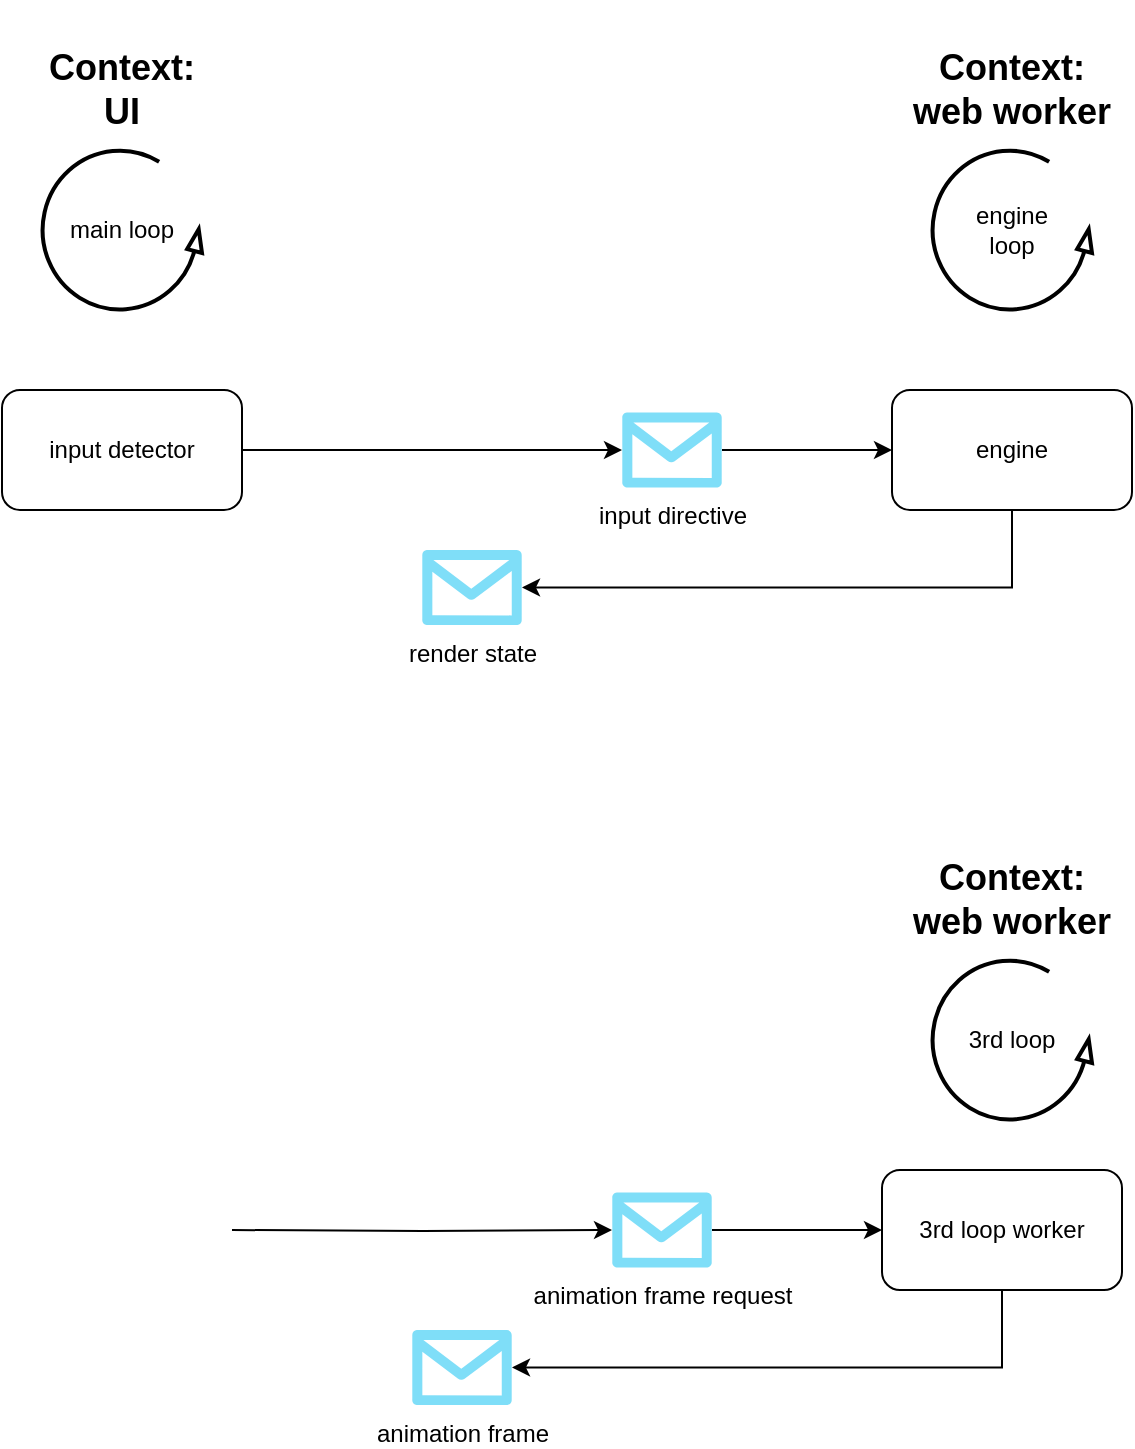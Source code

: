 <mxfile version="24.7.5">
  <diagram name="Page-1" id="rVCV7spYX7ece5k55mdf">
    <mxGraphModel dx="1006" dy="1347" grid="1" gridSize="10" guides="1" tooltips="1" connect="1" arrows="1" fold="1" page="1" pageScale="1" pageWidth="850" pageHeight="1100" math="0" shadow="0">
      <root>
        <mxCell id="0" />
        <mxCell id="1" parent="0" />
        <mxCell id="5G3XZViaB1KUQyTwfULS-1" value="" style="verticalLabelPosition=bottom;html=1;verticalAlign=top;strokeWidth=2;shape=mxgraph.lean_mapping.physical_pull;pointerEvents=1;" vertex="1" parent="1">
          <mxGeometry x="80" y="80" width="80" height="80" as="geometry" />
        </mxCell>
        <mxCell id="5G3XZViaB1KUQyTwfULS-2" value="input detector" style="rounded=1;whiteSpace=wrap;html=1;" vertex="1" parent="1">
          <mxGeometry x="60" y="200" width="120" height="60" as="geometry" />
        </mxCell>
        <mxCell id="5G3XZViaB1KUQyTwfULS-5" value="main loop" style="text;html=1;align=center;verticalAlign=middle;whiteSpace=wrap;rounded=0;" vertex="1" parent="1">
          <mxGeometry x="90" y="105" width="60" height="30" as="geometry" />
        </mxCell>
        <mxCell id="5G3XZViaB1KUQyTwfULS-6" value="&lt;h2&gt;Context: UI&lt;/h2&gt;" style="text;html=1;align=center;verticalAlign=middle;whiteSpace=wrap;rounded=0;" vertex="1" parent="1">
          <mxGeometry x="75" y="20" width="90" height="60" as="geometry" />
        </mxCell>
        <mxCell id="5G3XZViaB1KUQyTwfULS-7" value="&lt;h2&gt;Context: web worker&lt;/h2&gt;" style="text;html=1;align=center;verticalAlign=middle;whiteSpace=wrap;rounded=0;" vertex="1" parent="1">
          <mxGeometry x="510" y="5" width="110" height="90" as="geometry" />
        </mxCell>
        <mxCell id="5G3XZViaB1KUQyTwfULS-9" value="" style="verticalLabelPosition=bottom;html=1;verticalAlign=top;strokeWidth=2;shape=mxgraph.lean_mapping.physical_pull;pointerEvents=1;" vertex="1" parent="1">
          <mxGeometry x="525" y="80" width="80" height="80" as="geometry" />
        </mxCell>
        <mxCell id="5G3XZViaB1KUQyTwfULS-10" value="engine loop" style="text;html=1;align=center;verticalAlign=middle;whiteSpace=wrap;rounded=0;" vertex="1" parent="1">
          <mxGeometry x="535" y="105" width="60" height="30" as="geometry" />
        </mxCell>
        <mxCell id="5G3XZViaB1KUQyTwfULS-17" style="edgeStyle=orthogonalEdgeStyle;rounded=0;orthogonalLoop=1;jettySize=auto;html=1;exitX=1;exitY=0.5;exitDx=0;exitDy=0;exitPerimeter=0;" edge="1" parent="1" source="5G3XZViaB1KUQyTwfULS-11" target="5G3XZViaB1KUQyTwfULS-12">
          <mxGeometry relative="1" as="geometry" />
        </mxCell>
        <mxCell id="5G3XZViaB1KUQyTwfULS-11" value="input directive" style="verticalLabelPosition=bottom;html=1;verticalAlign=top;align=center;strokeColor=none;fillColor=#00BEF2;shape=mxgraph.azure.message;pointerEvents=1;" vertex="1" parent="1">
          <mxGeometry x="370" y="211.25" width="50" height="37.5" as="geometry" />
        </mxCell>
        <mxCell id="5G3XZViaB1KUQyTwfULS-19" style="edgeStyle=orthogonalEdgeStyle;rounded=0;orthogonalLoop=1;jettySize=auto;html=1;entryX=1;entryY=0.5;entryDx=0;entryDy=0;entryPerimeter=0;" edge="1" parent="1" source="5G3XZViaB1KUQyTwfULS-12" target="5G3XZViaB1KUQyTwfULS-18">
          <mxGeometry relative="1" as="geometry">
            <mxPoint x="560" y="380" as="targetPoint" />
            <Array as="points">
              <mxPoint x="565" y="299" />
            </Array>
          </mxGeometry>
        </mxCell>
        <mxCell id="5G3XZViaB1KUQyTwfULS-12" value="engine" style="rounded=1;whiteSpace=wrap;html=1;" vertex="1" parent="1">
          <mxGeometry x="505" y="200" width="120" height="60" as="geometry" />
        </mxCell>
        <mxCell id="5G3XZViaB1KUQyTwfULS-16" style="edgeStyle=orthogonalEdgeStyle;rounded=0;orthogonalLoop=1;jettySize=auto;html=1;entryX=0;entryY=0.5;entryDx=0;entryDy=0;entryPerimeter=0;" edge="1" parent="1" source="5G3XZViaB1KUQyTwfULS-2" target="5G3XZViaB1KUQyTwfULS-11">
          <mxGeometry relative="1" as="geometry" />
        </mxCell>
        <mxCell id="5G3XZViaB1KUQyTwfULS-18" value="render state" style="verticalLabelPosition=bottom;html=1;verticalAlign=top;align=center;strokeColor=none;fillColor=#00BEF2;shape=mxgraph.azure.message;pointerEvents=1;" vertex="1" parent="1">
          <mxGeometry x="270" y="280" width="50" height="37.5" as="geometry" />
        </mxCell>
        <mxCell id="5G3XZViaB1KUQyTwfULS-24" value="&lt;h2&gt;Context: web worker&lt;/h2&gt;" style="text;html=1;align=center;verticalAlign=middle;whiteSpace=wrap;rounded=0;" vertex="1" parent="1">
          <mxGeometry x="510" y="410" width="110" height="90" as="geometry" />
        </mxCell>
        <mxCell id="5G3XZViaB1KUQyTwfULS-25" value="" style="verticalLabelPosition=bottom;html=1;verticalAlign=top;strokeWidth=2;shape=mxgraph.lean_mapping.physical_pull;pointerEvents=1;" vertex="1" parent="1">
          <mxGeometry x="525" y="485" width="80" height="80" as="geometry" />
        </mxCell>
        <mxCell id="5G3XZViaB1KUQyTwfULS-26" value="3rd loop" style="text;html=1;align=center;verticalAlign=middle;whiteSpace=wrap;rounded=0;" vertex="1" parent="1">
          <mxGeometry x="535" y="510" width="60" height="30" as="geometry" />
        </mxCell>
        <mxCell id="5G3XZViaB1KUQyTwfULS-35" style="edgeStyle=orthogonalEdgeStyle;rounded=0;orthogonalLoop=1;jettySize=auto;html=1;exitX=1;exitY=0.5;exitDx=0;exitDy=0;exitPerimeter=0;" edge="1" parent="1" source="5G3XZViaB1KUQyTwfULS-36" target="5G3XZViaB1KUQyTwfULS-38">
          <mxGeometry relative="1" as="geometry" />
        </mxCell>
        <mxCell id="5G3XZViaB1KUQyTwfULS-36" value="animation frame request" style="verticalLabelPosition=bottom;html=1;verticalAlign=top;align=center;strokeColor=none;fillColor=#00BEF2;shape=mxgraph.azure.message;pointerEvents=1;" vertex="1" parent="1">
          <mxGeometry x="365" y="601.25" width="50" height="37.5" as="geometry" />
        </mxCell>
        <mxCell id="5G3XZViaB1KUQyTwfULS-37" style="edgeStyle=orthogonalEdgeStyle;rounded=0;orthogonalLoop=1;jettySize=auto;html=1;entryX=1;entryY=0.5;entryDx=0;entryDy=0;entryPerimeter=0;" edge="1" parent="1" source="5G3XZViaB1KUQyTwfULS-38" target="5G3XZViaB1KUQyTwfULS-40">
          <mxGeometry relative="1" as="geometry">
            <mxPoint x="555" y="770" as="targetPoint" />
            <Array as="points">
              <mxPoint x="560" y="689" />
            </Array>
          </mxGeometry>
        </mxCell>
        <mxCell id="5G3XZViaB1KUQyTwfULS-38" value="3rd loop worker" style="rounded=1;whiteSpace=wrap;html=1;" vertex="1" parent="1">
          <mxGeometry x="500" y="590" width="120" height="60" as="geometry" />
        </mxCell>
        <mxCell id="5G3XZViaB1KUQyTwfULS-39" style="edgeStyle=orthogonalEdgeStyle;rounded=0;orthogonalLoop=1;jettySize=auto;html=1;entryX=0;entryY=0.5;entryDx=0;entryDy=0;entryPerimeter=0;" edge="1" parent="1" target="5G3XZViaB1KUQyTwfULS-36">
          <mxGeometry relative="1" as="geometry">
            <mxPoint x="175" y="620" as="sourcePoint" />
          </mxGeometry>
        </mxCell>
        <mxCell id="5G3XZViaB1KUQyTwfULS-40" value="animation frame" style="verticalLabelPosition=bottom;html=1;verticalAlign=top;align=center;strokeColor=none;fillColor=#00BEF2;shape=mxgraph.azure.message;pointerEvents=1;" vertex="1" parent="1">
          <mxGeometry x="265" y="670" width="50" height="37.5" as="geometry" />
        </mxCell>
      </root>
    </mxGraphModel>
  </diagram>
</mxfile>
